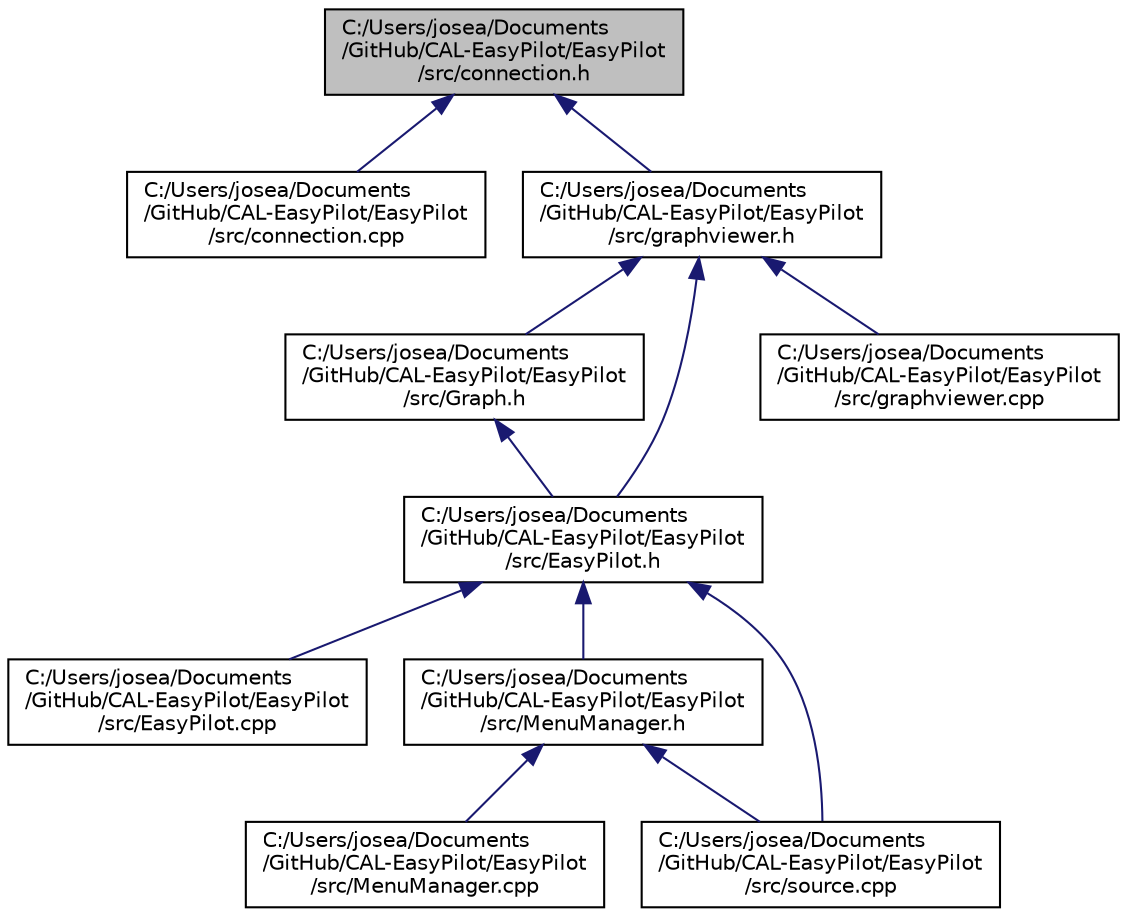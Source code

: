 digraph "C:/Users/josea/Documents/GitHub/CAL-EasyPilot/EasyPilot/src/connection.h"
{
  edge [fontname="Helvetica",fontsize="10",labelfontname="Helvetica",labelfontsize="10"];
  node [fontname="Helvetica",fontsize="10",shape=record];
  Node1 [label="C:/Users/josea/Documents\l/GitHub/CAL-EasyPilot/EasyPilot\l/src/connection.h",height=0.2,width=0.4,color="black", fillcolor="grey75", style="filled", fontcolor="black"];
  Node1 -> Node2 [dir="back",color="midnightblue",fontsize="10",style="solid"];
  Node2 [label="C:/Users/josea/Documents\l/GitHub/CAL-EasyPilot/EasyPilot\l/src/connection.cpp",height=0.2,width=0.4,color="black", fillcolor="white", style="filled",URL="$connection_8cpp.html"];
  Node1 -> Node3 [dir="back",color="midnightblue",fontsize="10",style="solid"];
  Node3 [label="C:/Users/josea/Documents\l/GitHub/CAL-EasyPilot/EasyPilot\l/src/graphviewer.h",height=0.2,width=0.4,color="black", fillcolor="white", style="filled",URL="$graphviewer_8h.html"];
  Node3 -> Node4 [dir="back",color="midnightblue",fontsize="10",style="solid"];
  Node4 [label="C:/Users/josea/Documents\l/GitHub/CAL-EasyPilot/EasyPilot\l/src/Graph.h",height=0.2,width=0.4,color="black", fillcolor="white", style="filled",URL="$_graph_8h.html"];
  Node4 -> Node5 [dir="back",color="midnightblue",fontsize="10",style="solid"];
  Node5 [label="C:/Users/josea/Documents\l/GitHub/CAL-EasyPilot/EasyPilot\l/src/EasyPilot.h",height=0.2,width=0.4,color="black", fillcolor="white", style="filled",URL="$_easy_pilot_8h.html"];
  Node5 -> Node6 [dir="back",color="midnightblue",fontsize="10",style="solid"];
  Node6 [label="C:/Users/josea/Documents\l/GitHub/CAL-EasyPilot/EasyPilot\l/src/EasyPilot.cpp",height=0.2,width=0.4,color="black", fillcolor="white", style="filled",URL="$_easy_pilot_8cpp.html"];
  Node5 -> Node7 [dir="back",color="midnightblue",fontsize="10",style="solid"];
  Node7 [label="C:/Users/josea/Documents\l/GitHub/CAL-EasyPilot/EasyPilot\l/src/MenuManager.h",height=0.2,width=0.4,color="black", fillcolor="white", style="filled",URL="$_menu_manager_8h.html"];
  Node7 -> Node8 [dir="back",color="midnightblue",fontsize="10",style="solid"];
  Node8 [label="C:/Users/josea/Documents\l/GitHub/CAL-EasyPilot/EasyPilot\l/src/MenuManager.cpp",height=0.2,width=0.4,color="black", fillcolor="white", style="filled",URL="$_menu_manager_8cpp.html"];
  Node7 -> Node9 [dir="back",color="midnightblue",fontsize="10",style="solid"];
  Node9 [label="C:/Users/josea/Documents\l/GitHub/CAL-EasyPilot/EasyPilot\l/src/source.cpp",height=0.2,width=0.4,color="black", fillcolor="white", style="filled",URL="$source_8cpp.html"];
  Node5 -> Node9 [dir="back",color="midnightblue",fontsize="10",style="solid"];
  Node3 -> Node5 [dir="back",color="midnightblue",fontsize="10",style="solid"];
  Node3 -> Node10 [dir="back",color="midnightblue",fontsize="10",style="solid"];
  Node10 [label="C:/Users/josea/Documents\l/GitHub/CAL-EasyPilot/EasyPilot\l/src/graphviewer.cpp",height=0.2,width=0.4,color="black", fillcolor="white", style="filled",URL="$graphviewer_8cpp.html"];
}
